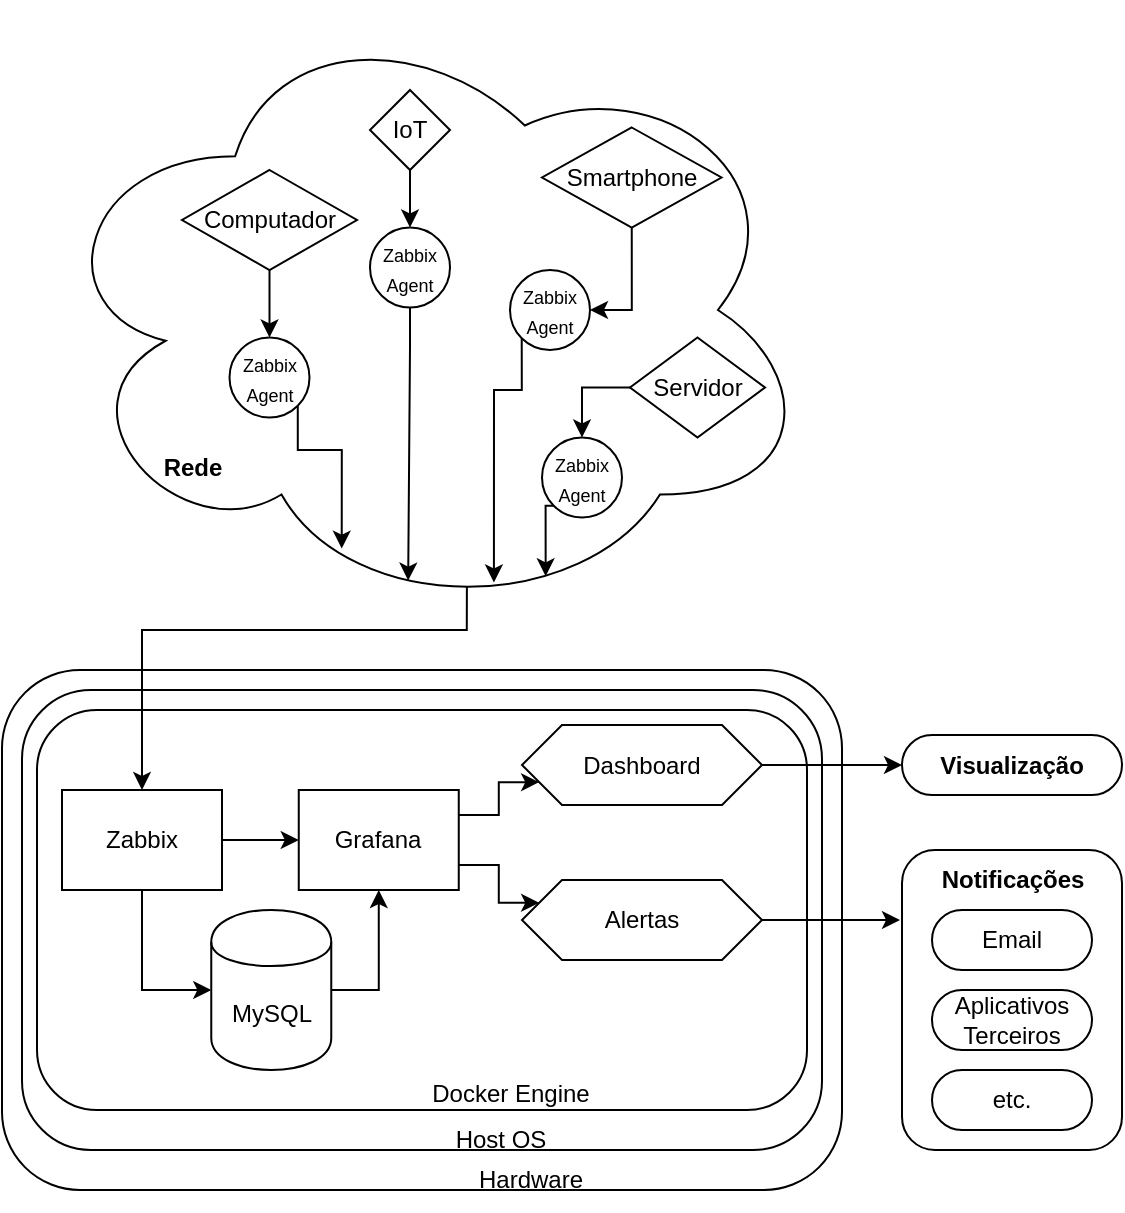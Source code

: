 <mxfile version="28.1.0">
  <diagram name="Page-1" id="xIOkTCL3K24IWR9tix57">
    <mxGraphModel dx="374" dy="1502" grid="1" gridSize="10" guides="1" tooltips="1" connect="1" arrows="1" fold="1" page="1" pageScale="1" pageWidth="827" pageHeight="1169" math="0" shadow="0">
      <root>
        <mxCell id="0" />
        <mxCell id="1" style="" parent="0" />
        <mxCell id="4FT238xs0-JWQUUgrjXr-94" value="" style="rounded=1;whiteSpace=wrap;html=1;shadow=0;treeFolding=0;treeMoving=0;fixDash=0;collapsible=0;recursiveResize=1;expand=1;backgroundOutline=0;movableLabel=0;autosize=0;fixedWidth=0;comic=0;" parent="1" vertex="1">
          <mxGeometry x="200" y="210" width="420" height="260" as="geometry" />
        </mxCell>
        <mxCell id="4FT238xs0-JWQUUgrjXr-66" value="" style="rounded=1;whiteSpace=wrap;html=1;shadow=0;treeFolding=0;treeMoving=0;fixDash=0;collapsible=0;recursiveResize=1;expand=1;backgroundOutline=0;movableLabel=0;autosize=0;fixedWidth=0;comic=0;" parent="1" vertex="1">
          <mxGeometry x="210" y="220" width="400" height="230" as="geometry" />
        </mxCell>
        <mxCell id="4FT238xs0-JWQUUgrjXr-63" value="" style="rounded=1;whiteSpace=wrap;html=1;shadow=0;glass=0;perimeterSpacing=1;" parent="1" vertex="1">
          <mxGeometry x="217.5" y="230" width="385" height="200" as="geometry" />
        </mxCell>
        <mxCell id="8-Gfp1VfSXMB9HotaENF-18" style="edgeStyle=orthogonalEdgeStyle;rounded=0;orthogonalLoop=1;jettySize=auto;html=1;exitX=0.55;exitY=0.95;exitDx=0;exitDy=0;exitPerimeter=0;entryX=0.5;entryY=0;entryDx=0;entryDy=0;" parent="1" source="KcWclJ4Hr2_HyBvXS7Jj-18" target="4FT238xs0-JWQUUgrjXr-1" edge="1">
          <mxGeometry relative="1" as="geometry">
            <Array as="points">
              <mxPoint x="432" y="190" />
              <mxPoint x="270" y="190" />
            </Array>
          </mxGeometry>
        </mxCell>
        <mxCell id="KcWclJ4Hr2_HyBvXS7Jj-18" value="" style="ellipse;shape=cloud;whiteSpace=wrap;html=1;rotation=0;shadow=0;" parent="1" vertex="1">
          <mxGeometry x="220" y="-123.75" width="386.25" height="307.5" as="geometry" />
        </mxCell>
        <mxCell id="4FT238xs0-JWQUUgrjXr-21" style="edgeStyle=orthogonalEdgeStyle;rounded=0;orthogonalLoop=1;jettySize=auto;html=1;exitX=0.5;exitY=1;exitDx=0;exitDy=0;entryX=0;entryY=0.5;entryDx=0;entryDy=0;shadow=0;" parent="1" source="4FT238xs0-JWQUUgrjXr-1" target="4FT238xs0-JWQUUgrjXr-4" edge="1">
          <mxGeometry relative="1" as="geometry" />
        </mxCell>
        <mxCell id="4FT238xs0-JWQUUgrjXr-22" style="edgeStyle=orthogonalEdgeStyle;rounded=0;orthogonalLoop=1;jettySize=auto;html=1;exitX=1;exitY=0.5;exitDx=0;exitDy=0;entryX=0;entryY=0.5;entryDx=0;entryDy=0;shadow=0;" parent="1" source="4FT238xs0-JWQUUgrjXr-1" target="4FT238xs0-JWQUUgrjXr-2" edge="1">
          <mxGeometry relative="1" as="geometry" />
        </mxCell>
        <mxCell id="4FT238xs0-JWQUUgrjXr-1" value="&lt;div&gt;Zabbix&lt;/div&gt;" style="html=1;whiteSpace=wrap;shadow=0;" parent="1" vertex="1">
          <mxGeometry x="230" y="270" width="80" height="50" as="geometry" />
        </mxCell>
        <mxCell id="4FT238xs0-JWQUUgrjXr-69" style="edgeStyle=orthogonalEdgeStyle;rounded=0;orthogonalLoop=1;jettySize=auto;html=1;exitX=1;exitY=0.25;exitDx=0;exitDy=0;entryX=0;entryY=0.75;entryDx=0;entryDy=0;shadow=0;" parent="1" source="4FT238xs0-JWQUUgrjXr-2" target="4FT238xs0-JWQUUgrjXr-57" edge="1">
          <mxGeometry relative="1" as="geometry" />
        </mxCell>
        <mxCell id="4FT238xs0-JWQUUgrjXr-70" style="edgeStyle=orthogonalEdgeStyle;rounded=0;orthogonalLoop=1;jettySize=auto;html=1;exitX=1;exitY=0.75;exitDx=0;exitDy=0;entryX=0;entryY=0.25;entryDx=0;entryDy=0;shadow=0;" parent="1" source="4FT238xs0-JWQUUgrjXr-2" target="4FT238xs0-JWQUUgrjXr-58" edge="1">
          <mxGeometry relative="1" as="geometry" />
        </mxCell>
        <mxCell id="4FT238xs0-JWQUUgrjXr-2" value="&lt;div&gt;Grafana&lt;/div&gt;" style="html=1;whiteSpace=wrap;shadow=0;" parent="1" vertex="1">
          <mxGeometry x="348.38" y="270" width="80" height="50" as="geometry" />
        </mxCell>
        <mxCell id="8-Gfp1VfSXMB9HotaENF-7" style="edgeStyle=orthogonalEdgeStyle;rounded=0;orthogonalLoop=1;jettySize=auto;html=1;exitX=1;exitY=0.5;exitDx=0;exitDy=0;entryX=0.5;entryY=1;entryDx=0;entryDy=0;" parent="1" source="4FT238xs0-JWQUUgrjXr-4" target="4FT238xs0-JWQUUgrjXr-2" edge="1">
          <mxGeometry relative="1" as="geometry" />
        </mxCell>
        <mxCell id="4FT238xs0-JWQUUgrjXr-4" value="MySQL" style="shape=cylinder;whiteSpace=wrap;html=1;boundedLbl=1;backgroundOutline=1;shadow=0;" parent="1" vertex="1">
          <mxGeometry x="304.63" y="330" width="60" height="80" as="geometry" />
        </mxCell>
        <mxCell id="4FT238xs0-JWQUUgrjXr-57" value="&lt;div&gt;Dashboard&lt;/div&gt;" style="shape=hexagon;perimeter=hexagonPerimeter2;whiteSpace=wrap;html=1;fixedSize=1;shadow=0;" parent="1" vertex="1">
          <mxGeometry x="460" y="237.5" width="120" height="40" as="geometry" />
        </mxCell>
        <mxCell id="KcWclJ4Hr2_HyBvXS7Jj-16" style="edgeStyle=orthogonalEdgeStyle;rounded=0;orthogonalLoop=1;jettySize=auto;html=1;exitX=1;exitY=0.5;exitDx=0;exitDy=0;shadow=0;" parent="1" source="4FT238xs0-JWQUUgrjXr-58" target="KcWclJ4Hr2_HyBvXS7Jj-9" edge="1">
          <mxGeometry relative="1" as="geometry">
            <Array as="points">
              <mxPoint x="660" y="335" />
              <mxPoint x="660" y="378" />
            </Array>
          </mxGeometry>
        </mxCell>
        <mxCell id="4FT238xs0-JWQUUgrjXr-58" value="&lt;div&gt;Alertas&lt;/div&gt;" style="shape=hexagon;perimeter=hexagonPerimeter2;whiteSpace=wrap;html=1;fixedSize=1;shadow=0;" parent="1" vertex="1">
          <mxGeometry x="460" y="315" width="120" height="40" as="geometry" />
        </mxCell>
        <mxCell id="4FT238xs0-JWQUUgrjXr-64" value="&lt;div&gt;Hardware&lt;/div&gt;" style="text;html=1;align=center;verticalAlign=middle;resizable=0;points=[];autosize=1;strokeColor=none;fillColor=none;shadow=0;" parent="1" vertex="1">
          <mxGeometry x="424" y="450" width="80" height="30" as="geometry" />
        </mxCell>
        <mxCell id="4FT238xs0-JWQUUgrjXr-65" value="Host OS" style="text;html=1;align=center;verticalAlign=middle;resizable=0;points=[];autosize=1;strokeColor=none;fillColor=none;shadow=0;" parent="1" vertex="1">
          <mxGeometry x="414" y="430" width="70" height="30" as="geometry" />
        </mxCell>
        <mxCell id="4FT238xs0-JWQUUgrjXr-80" value="&lt;div&gt;&lt;b&gt;Visualização&lt;/b&gt;&lt;/div&gt;" style="html=1;dashed=0;whiteSpace=wrap;shape=mxgraph.dfd.start;shadow=0;" parent="1" vertex="1">
          <mxGeometry x="650" y="242.5" width="110" height="30" as="geometry" />
        </mxCell>
        <mxCell id="4FT238xs0-JWQUUgrjXr-82" style="edgeStyle=orthogonalEdgeStyle;rounded=0;orthogonalLoop=1;jettySize=auto;html=1;exitX=1;exitY=0.5;exitDx=0;exitDy=0;entryX=0;entryY=0.5;entryDx=0;entryDy=0;entryPerimeter=0;shadow=0;" parent="1" source="4FT238xs0-JWQUUgrjXr-57" target="4FT238xs0-JWQUUgrjXr-80" edge="1">
          <mxGeometry relative="1" as="geometry" />
        </mxCell>
        <mxCell id="4FT238xs0-JWQUUgrjXr-95" value="&lt;div&gt;Docker Engine&lt;/div&gt;" style="text;html=1;align=center;verticalAlign=middle;resizable=0;points=[];autosize=1;strokeColor=none;fillColor=none;shadow=0;" parent="1" vertex="1">
          <mxGeometry x="404" y="407" width="100" height="30" as="geometry" />
        </mxCell>
        <mxCell id="KcWclJ4Hr2_HyBvXS7Jj-2" value="&lt;div&gt;&lt;font style=&quot;font-size: 9px;&quot;&gt;Zabbix Agent&lt;/font&gt;&lt;/div&gt;" style="ellipse;whiteSpace=wrap;html=1;aspect=fixed;shadow=0;" parent="1" vertex="1">
          <mxGeometry x="313.75" y="43.75" width="40" height="40" as="geometry" />
        </mxCell>
        <mxCell id="KcWclJ4Hr2_HyBvXS7Jj-9" value="" style="rounded=1;whiteSpace=wrap;html=1;shadow=0;glass=0;perimeterSpacing=1;" parent="1" vertex="1">
          <mxGeometry x="650" y="300" width="110" height="150" as="geometry" />
        </mxCell>
        <mxCell id="KcWclJ4Hr2_HyBvXS7Jj-10" value="Email" style="html=1;dashed=0;whiteSpace=wrap;shape=mxgraph.dfd.start;shadow=0;" parent="1" vertex="1">
          <mxGeometry x="665" y="330" width="80" height="30" as="geometry" />
        </mxCell>
        <mxCell id="KcWclJ4Hr2_HyBvXS7Jj-11" value="&lt;div&gt;Aplicativos Terceiros&lt;/div&gt;" style="html=1;dashed=0;whiteSpace=wrap;shape=mxgraph.dfd.start;shadow=0;" parent="1" vertex="1">
          <mxGeometry x="665" y="370" width="80" height="30" as="geometry" />
        </mxCell>
        <mxCell id="KcWclJ4Hr2_HyBvXS7Jj-12" value="&lt;div&gt;etc.&lt;/div&gt;" style="html=1;dashed=0;whiteSpace=wrap;shape=mxgraph.dfd.start;shadow=0;" parent="1" vertex="1">
          <mxGeometry x="665" y="410" width="80" height="30" as="geometry" />
        </mxCell>
        <mxCell id="KcWclJ4Hr2_HyBvXS7Jj-13" value="&lt;div&gt;&lt;b&gt;Notificações&lt;/b&gt;&lt;/div&gt;" style="text;html=1;align=center;verticalAlign=middle;resizable=0;points=[];autosize=1;strokeColor=none;fillColor=none;shadow=0;" parent="1" vertex="1">
          <mxGeometry x="660" y="300" width="90" height="30" as="geometry" />
        </mxCell>
        <mxCell id="KcWclJ4Hr2_HyBvXS7Jj-19" value="&lt;div&gt;&lt;font style=&quot;font-size: 9px;&quot;&gt;Zabbix Agent&lt;/font&gt;&lt;/div&gt;" style="ellipse;whiteSpace=wrap;html=1;aspect=fixed;shadow=0;" parent="1" vertex="1">
          <mxGeometry x="384" y="-11.25" width="40" height="40" as="geometry" />
        </mxCell>
        <mxCell id="KcWclJ4Hr2_HyBvXS7Jj-21" value="&lt;div&gt;&lt;font style=&quot;font-size: 9px;&quot;&gt;Zabbix Agent&lt;/font&gt;&lt;/div&gt;" style="ellipse;whiteSpace=wrap;html=1;aspect=fixed;shadow=0;" parent="1" vertex="1">
          <mxGeometry x="454" y="10" width="40" height="40" as="geometry" />
        </mxCell>
        <mxCell id="KcWclJ4Hr2_HyBvXS7Jj-49" style="edgeStyle=orthogonalEdgeStyle;rounded=0;orthogonalLoop=1;jettySize=auto;html=1;exitX=0.5;exitY=1;exitDx=0;exitDy=0;entryX=0.5;entryY=0;entryDx=0;entryDy=0;shadow=0;" parent="1" source="KcWclJ4Hr2_HyBvXS7Jj-24" target="KcWclJ4Hr2_HyBvXS7Jj-2" edge="1">
          <mxGeometry relative="1" as="geometry" />
        </mxCell>
        <mxCell id="KcWclJ4Hr2_HyBvXS7Jj-24" value="Computador" style="rhombus;whiteSpace=wrap;html=1;shadow=0;" parent="1" vertex="1">
          <mxGeometry x="290" y="-40" width="87.5" height="50" as="geometry" />
        </mxCell>
        <mxCell id="KcWclJ4Hr2_HyBvXS7Jj-48" style="edgeStyle=orthogonalEdgeStyle;rounded=0;orthogonalLoop=1;jettySize=auto;html=1;exitX=0;exitY=0.5;exitDx=0;exitDy=0;entryX=0.5;entryY=0;entryDx=0;entryDy=0;shadow=0;" parent="1" source="KcWclJ4Hr2_HyBvXS7Jj-26" target="KcWclJ4Hr2_HyBvXS7Jj-31" edge="1">
          <mxGeometry relative="1" as="geometry" />
        </mxCell>
        <mxCell id="KcWclJ4Hr2_HyBvXS7Jj-26" value="&lt;div&gt;Servidor&lt;/div&gt;" style="rhombus;whiteSpace=wrap;html=1;shadow=0;" parent="1" vertex="1">
          <mxGeometry x="514" y="43.75" width="67.5" height="50" as="geometry" />
        </mxCell>
        <mxCell id="KcWclJ4Hr2_HyBvXS7Jj-44" style="edgeStyle=orthogonalEdgeStyle;rounded=0;orthogonalLoop=1;jettySize=auto;html=1;exitX=0.5;exitY=1;exitDx=0;exitDy=0;entryX=1;entryY=0.5;entryDx=0;entryDy=0;shadow=0;" parent="1" source="KcWclJ4Hr2_HyBvXS7Jj-28" target="KcWclJ4Hr2_HyBvXS7Jj-21" edge="1">
          <mxGeometry relative="1" as="geometry" />
        </mxCell>
        <mxCell id="KcWclJ4Hr2_HyBvXS7Jj-28" value="&lt;div&gt;Smartphone&lt;/div&gt;" style="rhombus;whiteSpace=wrap;html=1;shadow=0;" parent="1" vertex="1">
          <mxGeometry x="470" y="-61.25" width="89.75" height="50" as="geometry" />
        </mxCell>
        <mxCell id="KcWclJ4Hr2_HyBvXS7Jj-35" style="edgeStyle=orthogonalEdgeStyle;rounded=0;orthogonalLoop=1;jettySize=auto;html=1;exitX=0.5;exitY=1;exitDx=0;exitDy=0;entryX=0.5;entryY=0;entryDx=0;entryDy=0;shadow=0;" parent="1" source="KcWclJ4Hr2_HyBvXS7Jj-30" target="KcWclJ4Hr2_HyBvXS7Jj-19" edge="1">
          <mxGeometry relative="1" as="geometry" />
        </mxCell>
        <mxCell id="KcWclJ4Hr2_HyBvXS7Jj-30" value="IoT" style="rhombus;whiteSpace=wrap;html=1;shadow=0;" parent="1" vertex="1">
          <mxGeometry x="384" y="-80" width="40" height="40" as="geometry" />
        </mxCell>
        <mxCell id="KcWclJ4Hr2_HyBvXS7Jj-31" value="&lt;div&gt;&lt;font style=&quot;font-size: 9px;&quot;&gt;Zabbix Agent&lt;/font&gt;&lt;/div&gt;" style="ellipse;whiteSpace=wrap;html=1;aspect=fixed;shadow=0;" parent="1" vertex="1">
          <mxGeometry x="470" y="93.75" width="40" height="40" as="geometry" />
        </mxCell>
        <mxCell id="KcWclJ4Hr2_HyBvXS7Jj-54" style="edgeStyle=orthogonalEdgeStyle;rounded=0;orthogonalLoop=1;jettySize=auto;html=1;exitX=0;exitY=1;exitDx=0;exitDy=0;entryX=0.585;entryY=0.943;entryDx=0;entryDy=0;entryPerimeter=0;shadow=0;" parent="1" source="KcWclJ4Hr2_HyBvXS7Jj-21" target="KcWclJ4Hr2_HyBvXS7Jj-18" edge="1">
          <mxGeometry relative="1" as="geometry" />
        </mxCell>
        <mxCell id="KcWclJ4Hr2_HyBvXS7Jj-55" style="edgeStyle=orthogonalEdgeStyle;rounded=0;orthogonalLoop=1;jettySize=auto;html=1;exitX=1;exitY=1;exitDx=0;exitDy=0;entryX=0.388;entryY=0.888;entryDx=0;entryDy=0;entryPerimeter=0;shadow=0;" parent="1" source="KcWclJ4Hr2_HyBvXS7Jj-2" target="KcWclJ4Hr2_HyBvXS7Jj-18" edge="1">
          <mxGeometry relative="1" as="geometry">
            <Array as="points">
              <mxPoint x="348" y="100" />
              <mxPoint x="370" y="100" />
            </Array>
          </mxGeometry>
        </mxCell>
        <mxCell id="KcWclJ4Hr2_HyBvXS7Jj-56" style="edgeStyle=orthogonalEdgeStyle;rounded=0;orthogonalLoop=1;jettySize=auto;html=1;exitX=0;exitY=1;exitDx=0;exitDy=0;entryX=0.652;entryY=0.933;entryDx=0;entryDy=0;entryPerimeter=0;shadow=0;" parent="1" source="KcWclJ4Hr2_HyBvXS7Jj-31" target="KcWclJ4Hr2_HyBvXS7Jj-18" edge="1">
          <mxGeometry relative="1" as="geometry" />
        </mxCell>
        <mxCell id="KcWclJ4Hr2_HyBvXS7Jj-64" style="edgeStyle=orthogonalEdgeStyle;rounded=0;orthogonalLoop=1;jettySize=auto;html=1;exitX=0.5;exitY=1;exitDx=0;exitDy=0;entryX=0.474;entryY=0.94;entryDx=0;entryDy=0;entryPerimeter=0;shadow=0;" parent="1" source="KcWclJ4Hr2_HyBvXS7Jj-19" target="KcWclJ4Hr2_HyBvXS7Jj-18" edge="1">
          <mxGeometry relative="1" as="geometry" />
        </mxCell>
        <mxCell id="KcWclJ4Hr2_HyBvXS7Jj-66" value="&lt;b&gt;Rede&lt;/b&gt;" style="text;html=1;align=center;verticalAlign=middle;resizable=0;points=[];autosize=1;strokeColor=none;fillColor=none;shadow=0;" parent="1" vertex="1">
          <mxGeometry x="270" y="93.75" width="50" height="30" as="geometry" />
        </mxCell>
      </root>
    </mxGraphModel>
  </diagram>
</mxfile>
